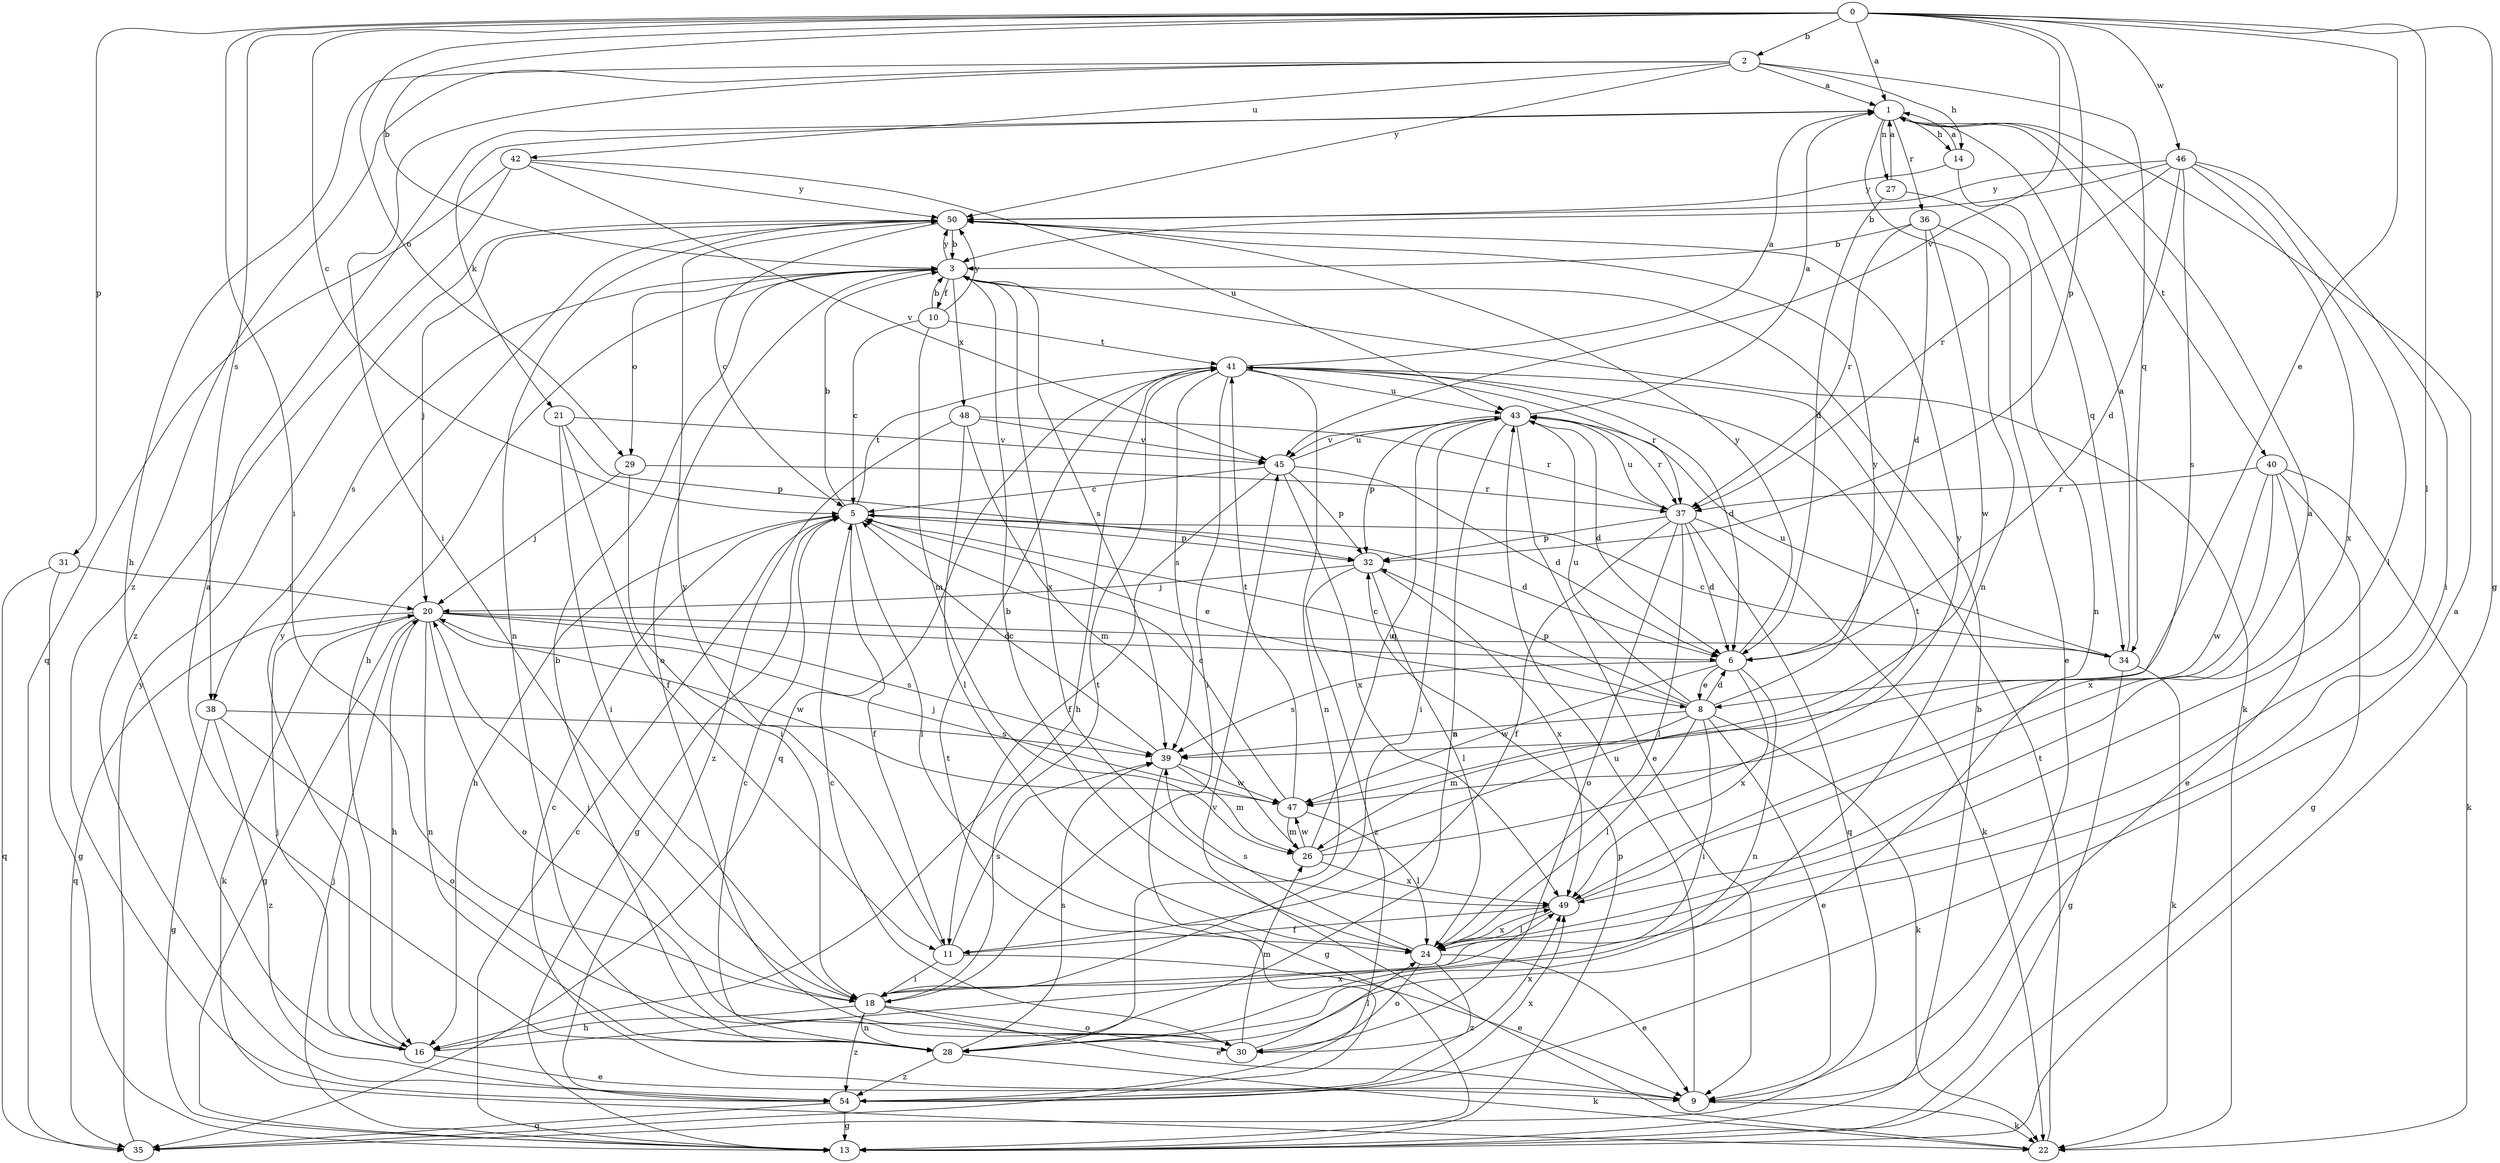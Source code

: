 strict digraph  {
0;
1;
2;
3;
5;
6;
8;
9;
10;
11;
13;
14;
16;
18;
20;
21;
22;
24;
26;
27;
28;
29;
30;
31;
32;
34;
35;
36;
37;
38;
39;
40;
41;
42;
43;
45;
46;
47;
48;
49;
50;
54;
0 -> 1  [label=a];
0 -> 2  [label=b];
0 -> 3  [label=b];
0 -> 5  [label=c];
0 -> 8  [label=e];
0 -> 13  [label=g];
0 -> 18  [label=i];
0 -> 24  [label=l];
0 -> 29  [label=o];
0 -> 31  [label=p];
0 -> 32  [label=p];
0 -> 38  [label=s];
0 -> 45  [label=v];
0 -> 46  [label=w];
1 -> 14  [label=h];
1 -> 21  [label=k];
1 -> 27  [label=n];
1 -> 28  [label=n];
1 -> 36  [label=r];
1 -> 40  [label=t];
2 -> 1  [label=a];
2 -> 14  [label=h];
2 -> 16  [label=h];
2 -> 18  [label=i];
2 -> 34  [label=q];
2 -> 42  [label=u];
2 -> 50  [label=y];
2 -> 54  [label=z];
3 -> 10  [label=f];
3 -> 16  [label=h];
3 -> 22  [label=k];
3 -> 29  [label=o];
3 -> 30  [label=o];
3 -> 38  [label=s];
3 -> 39  [label=s];
3 -> 48  [label=x];
3 -> 49  [label=x];
3 -> 50  [label=y];
5 -> 3  [label=b];
5 -> 6  [label=d];
5 -> 8  [label=e];
5 -> 11  [label=f];
5 -> 13  [label=g];
5 -> 16  [label=h];
5 -> 24  [label=l];
5 -> 32  [label=p];
5 -> 41  [label=t];
6 -> 8  [label=e];
6 -> 28  [label=n];
6 -> 39  [label=s];
6 -> 47  [label=w];
6 -> 49  [label=x];
6 -> 50  [label=y];
8 -> 5  [label=c];
8 -> 6  [label=d];
8 -> 9  [label=e];
8 -> 18  [label=i];
8 -> 22  [label=k];
8 -> 24  [label=l];
8 -> 26  [label=m];
8 -> 32  [label=p];
8 -> 39  [label=s];
8 -> 43  [label=u];
8 -> 50  [label=y];
9 -> 5  [label=c];
9 -> 22  [label=k];
9 -> 43  [label=u];
10 -> 3  [label=b];
10 -> 5  [label=c];
10 -> 26  [label=m];
10 -> 41  [label=t];
10 -> 50  [label=y];
11 -> 9  [label=e];
11 -> 18  [label=i];
11 -> 39  [label=s];
11 -> 50  [label=y];
13 -> 3  [label=b];
13 -> 5  [label=c];
13 -> 20  [label=j];
13 -> 32  [label=p];
14 -> 1  [label=a];
14 -> 34  [label=q];
14 -> 50  [label=y];
16 -> 9  [label=e];
16 -> 20  [label=j];
16 -> 49  [label=x];
16 -> 50  [label=y];
18 -> 9  [label=e];
18 -> 16  [label=h];
18 -> 20  [label=j];
18 -> 28  [label=n];
18 -> 30  [label=o];
18 -> 41  [label=t];
18 -> 54  [label=z];
20 -> 6  [label=d];
20 -> 13  [label=g];
20 -> 16  [label=h];
20 -> 22  [label=k];
20 -> 28  [label=n];
20 -> 30  [label=o];
20 -> 34  [label=q];
20 -> 35  [label=q];
20 -> 39  [label=s];
20 -> 47  [label=w];
21 -> 11  [label=f];
21 -> 18  [label=i];
21 -> 32  [label=p];
21 -> 45  [label=v];
22 -> 41  [label=t];
22 -> 45  [label=v];
24 -> 3  [label=b];
24 -> 9  [label=e];
24 -> 30  [label=o];
24 -> 39  [label=s];
24 -> 49  [label=x];
24 -> 54  [label=z];
26 -> 41  [label=t];
26 -> 43  [label=u];
26 -> 47  [label=w];
26 -> 49  [label=x];
26 -> 50  [label=y];
27 -> 1  [label=a];
27 -> 6  [label=d];
27 -> 28  [label=n];
28 -> 1  [label=a];
28 -> 3  [label=b];
28 -> 5  [label=c];
28 -> 22  [label=k];
28 -> 39  [label=s];
28 -> 54  [label=z];
29 -> 18  [label=i];
29 -> 20  [label=j];
29 -> 37  [label=r];
30 -> 5  [label=c];
30 -> 24  [label=l];
30 -> 26  [label=m];
30 -> 49  [label=x];
31 -> 13  [label=g];
31 -> 20  [label=j];
31 -> 35  [label=q];
32 -> 20  [label=j];
32 -> 24  [label=l];
32 -> 49  [label=x];
32 -> 54  [label=z];
34 -> 1  [label=a];
34 -> 5  [label=c];
34 -> 13  [label=g];
34 -> 22  [label=k];
34 -> 43  [label=u];
35 -> 41  [label=t];
35 -> 50  [label=y];
36 -> 3  [label=b];
36 -> 6  [label=d];
36 -> 9  [label=e];
36 -> 37  [label=r];
36 -> 47  [label=w];
37 -> 6  [label=d];
37 -> 11  [label=f];
37 -> 22  [label=k];
37 -> 24  [label=l];
37 -> 30  [label=o];
37 -> 32  [label=p];
37 -> 35  [label=q];
37 -> 43  [label=u];
38 -> 13  [label=g];
38 -> 30  [label=o];
38 -> 39  [label=s];
38 -> 54  [label=z];
39 -> 5  [label=c];
39 -> 13  [label=g];
39 -> 26  [label=m];
39 -> 47  [label=w];
40 -> 9  [label=e];
40 -> 13  [label=g];
40 -> 22  [label=k];
40 -> 37  [label=r];
40 -> 47  [label=w];
40 -> 49  [label=x];
41 -> 1  [label=a];
41 -> 6  [label=d];
41 -> 16  [label=h];
41 -> 18  [label=i];
41 -> 28  [label=n];
41 -> 35  [label=q];
41 -> 37  [label=r];
41 -> 39  [label=s];
41 -> 43  [label=u];
42 -> 35  [label=q];
42 -> 43  [label=u];
42 -> 45  [label=v];
42 -> 50  [label=y];
42 -> 54  [label=z];
43 -> 1  [label=a];
43 -> 6  [label=d];
43 -> 9  [label=e];
43 -> 18  [label=i];
43 -> 28  [label=n];
43 -> 32  [label=p];
43 -> 37  [label=r];
43 -> 45  [label=v];
45 -> 5  [label=c];
45 -> 6  [label=d];
45 -> 11  [label=f];
45 -> 32  [label=p];
45 -> 43  [label=u];
45 -> 49  [label=x];
46 -> 3  [label=b];
46 -> 6  [label=d];
46 -> 18  [label=i];
46 -> 24  [label=l];
46 -> 37  [label=r];
46 -> 39  [label=s];
46 -> 49  [label=x];
46 -> 50  [label=y];
47 -> 5  [label=c];
47 -> 20  [label=j];
47 -> 24  [label=l];
47 -> 26  [label=m];
47 -> 41  [label=t];
48 -> 24  [label=l];
48 -> 26  [label=m];
48 -> 37  [label=r];
48 -> 45  [label=v];
48 -> 54  [label=z];
49 -> 1  [label=a];
49 -> 11  [label=f];
49 -> 24  [label=l];
50 -> 3  [label=b];
50 -> 5  [label=c];
50 -> 20  [label=j];
50 -> 28  [label=n];
54 -> 1  [label=a];
54 -> 13  [label=g];
54 -> 35  [label=q];
54 -> 49  [label=x];
}
